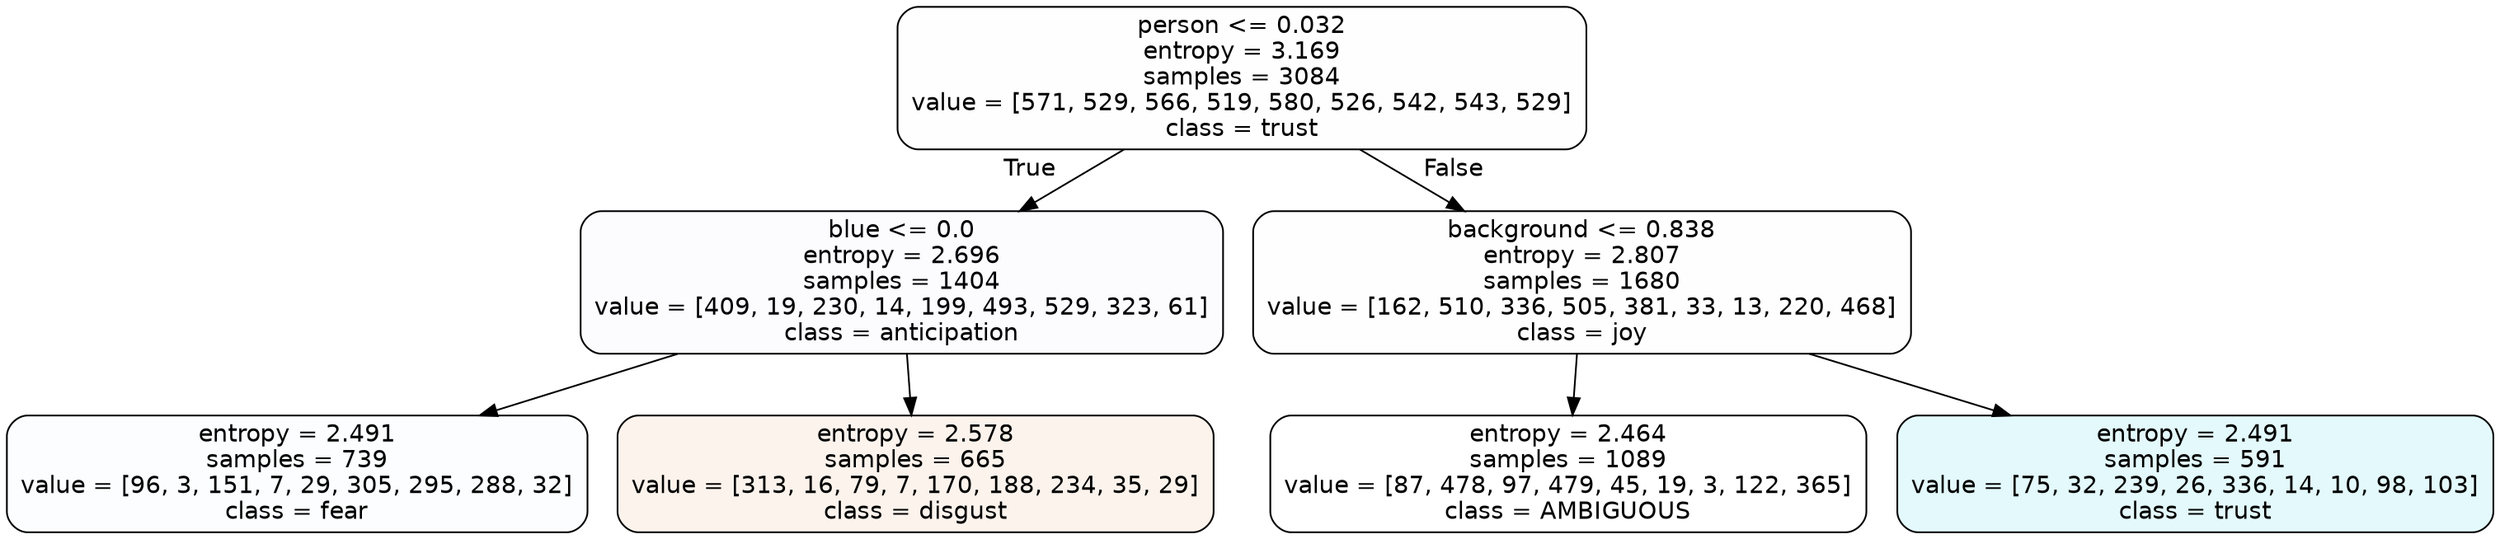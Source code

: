 digraph Tree {
node [shape=box, style="filled, rounded", color="black", fontname=helvetica] ;
edge [fontname=helvetica] ;
0 [label="person <= 0.032\nentropy = 3.169\nsamples = 3084\nvalue = [571, 529, 566, 519, 580, 526, 542, 543, 529]\nclass = trust", fillcolor="#39d7e501"] ;
1 [label="blue <= 0.0\nentropy = 2.696\nsamples = 1404\nvalue = [409, 19, 230, 14, 199, 493, 529, 323, 61]\nclass = anticipation", fillcolor="#8139e505"] ;
0 -> 1 [labeldistance=2.5, labelangle=45, headlabel="True"] ;
2 [label="entropy = 2.491\nsamples = 739\nvalue = [96, 3, 151, 7, 29, 305, 295, 288, 32]\nclass = fear", fillcolor="#3964e503"] ;
1 -> 2 ;
3 [label="entropy = 2.578\nsamples = 665\nvalue = [313, 16, 79, 7, 170, 188, 234, 35, 29]\nclass = disgust", fillcolor="#e5813918"] ;
1 -> 3 ;
4 [label="background <= 0.838\nentropy = 2.807\nsamples = 1680\nvalue = [162, 510, 336, 505, 381, 33, 13, 220, 468]\nclass = joy", fillcolor="#d7e53901"] ;
0 -> 4 [labeldistance=2.5, labelangle=-45, headlabel="False"] ;
5 [label="entropy = 2.464\nsamples = 1089\nvalue = [87, 478, 97, 479, 45, 19, 3, 122, 365]\nclass = AMBIGUOUS", fillcolor="#39e58100"] ;
4 -> 5 ;
6 [label="entropy = 2.491\nsamples = 591\nvalue = [75, 32, 239, 26, 336, 14, 10, 98, 103]\nclass = trust", fillcolor="#39d7e524"] ;
4 -> 6 ;
}